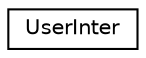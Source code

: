 digraph "Graphical Class Hierarchy"
{
  edge [fontname="Helvetica",fontsize="10",labelfontname="Helvetica",labelfontsize="10"];
  node [fontname="Helvetica",fontsize="10",shape=record];
  rankdir="LR";
  Node0 [label="UserInter",height=0.2,width=0.4,color="black", fillcolor="white", style="filled",URL="$d3/d32/classUserInter.html"];
}
